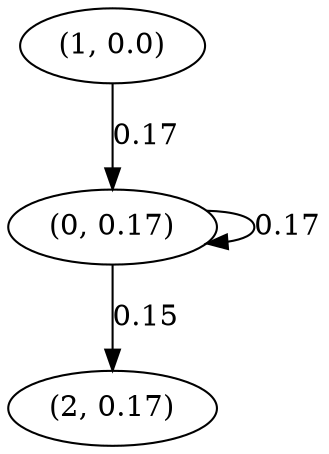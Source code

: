 digraph {
    0 [ label = "(0, 0.17)" ]
    1 [ label = "(1, 0.0)" ]
    2 [ label = "(2, 0.17)" ]
    0 -> 0 [ label = "0.17" ]
    1 -> 0 [ label = "0.17" ]
    0 -> 2 [ label = "0.15" ]
}


